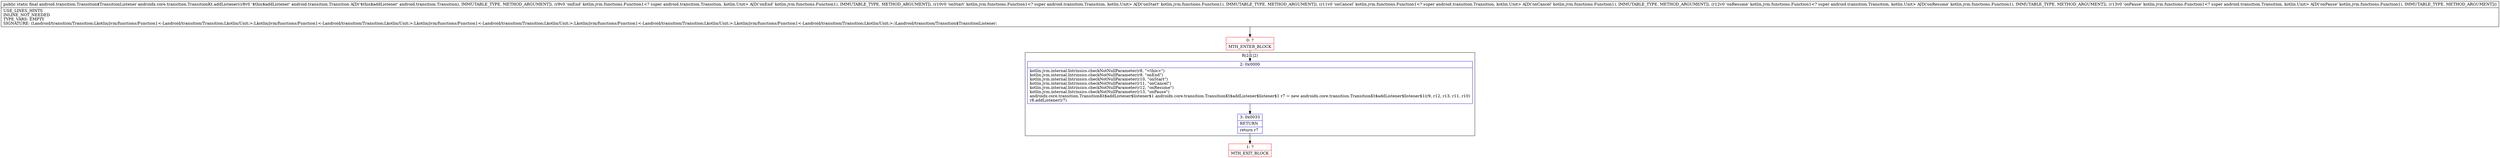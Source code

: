 digraph "CFG forandroidx.core.transition.TransitionKt.addListener(Landroid\/transition\/Transition;Lkotlin\/jvm\/functions\/Function1;Lkotlin\/jvm\/functions\/Function1;Lkotlin\/jvm\/functions\/Function1;Lkotlin\/jvm\/functions\/Function1;Lkotlin\/jvm\/functions\/Function1;)Landroid\/transition\/Transition$TransitionListener;" {
subgraph cluster_Region_2142879235 {
label = "R(2:1|2)";
node [shape=record,color=blue];
Node_2 [shape=record,label="{2\:\ 0x0000|kotlin.jvm.internal.Intrinsics.checkNotNullParameter(r8, \"\<this\>\")\lkotlin.jvm.internal.Intrinsics.checkNotNullParameter(r9, \"onEnd\")\lkotlin.jvm.internal.Intrinsics.checkNotNullParameter(r10, \"onStart\")\lkotlin.jvm.internal.Intrinsics.checkNotNullParameter(r11, \"onCancel\")\lkotlin.jvm.internal.Intrinsics.checkNotNullParameter(r12, \"onResume\")\lkotlin.jvm.internal.Intrinsics.checkNotNullParameter(r13, \"onPause\")\landroidx.core.transition.TransitionKt$addListener$listener$1 androidx.core.transition.TransitionKt$addListener$listener$1 r7 = new androidx.core.transition.TransitionKt$addListener$listener$1(r9, r12, r13, r11, r10)\lr8.addListener(r7)\l}"];
Node_3 [shape=record,label="{3\:\ 0x0033|RETURN\l|return r7\l}"];
}
Node_0 [shape=record,color=red,label="{0\:\ ?|MTH_ENTER_BLOCK\l}"];
Node_1 [shape=record,color=red,label="{1\:\ ?|MTH_EXIT_BLOCK\l}"];
MethodNode[shape=record,label="{public static final android.transition.Transition$TransitionListener androidx.core.transition.TransitionKt.addListener((r8v0 '$this$addListener' android.transition.Transition A[D('$this$addListener' android.transition.Transition), IMMUTABLE_TYPE, METHOD_ARGUMENT]), (r9v0 'onEnd' kotlin.jvm.functions.Function1\<? super android.transition.Transition, kotlin.Unit\> A[D('onEnd' kotlin.jvm.functions.Function1), IMMUTABLE_TYPE, METHOD_ARGUMENT]), (r10v0 'onStart' kotlin.jvm.functions.Function1\<? super android.transition.Transition, kotlin.Unit\> A[D('onStart' kotlin.jvm.functions.Function1), IMMUTABLE_TYPE, METHOD_ARGUMENT]), (r11v0 'onCancel' kotlin.jvm.functions.Function1\<? super android.transition.Transition, kotlin.Unit\> A[D('onCancel' kotlin.jvm.functions.Function1), IMMUTABLE_TYPE, METHOD_ARGUMENT]), (r12v0 'onResume' kotlin.jvm.functions.Function1\<? super android.transition.Transition, kotlin.Unit\> A[D('onResume' kotlin.jvm.functions.Function1), IMMUTABLE_TYPE, METHOD_ARGUMENT]), (r13v0 'onPause' kotlin.jvm.functions.Function1\<? super android.transition.Transition, kotlin.Unit\> A[D('onPause' kotlin.jvm.functions.Function1), IMMUTABLE_TYPE, METHOD_ARGUMENT]))  | USE_LINES_HINTS\lINLINE_NOT_NEEDED\lTYPE_VARS: EMPTY\lSIGNATURE: (Landroid\/transition\/Transition;Lkotlin\/jvm\/functions\/Function1\<\-Landroid\/transition\/Transition;Lkotlin\/Unit;\>;Lkotlin\/jvm\/functions\/Function1\<\-Landroid\/transition\/Transition;Lkotlin\/Unit;\>;Lkotlin\/jvm\/functions\/Function1\<\-Landroid\/transition\/Transition;Lkotlin\/Unit;\>;Lkotlin\/jvm\/functions\/Function1\<\-Landroid\/transition\/Transition;Lkotlin\/Unit;\>;Lkotlin\/jvm\/functions\/Function1\<\-Landroid\/transition\/Transition;Lkotlin\/Unit;\>;)Landroid\/transition\/Transition$TransitionListener;\l}"];
MethodNode -> Node_0;Node_2 -> Node_3;
Node_3 -> Node_1;
Node_0 -> Node_2;
}


